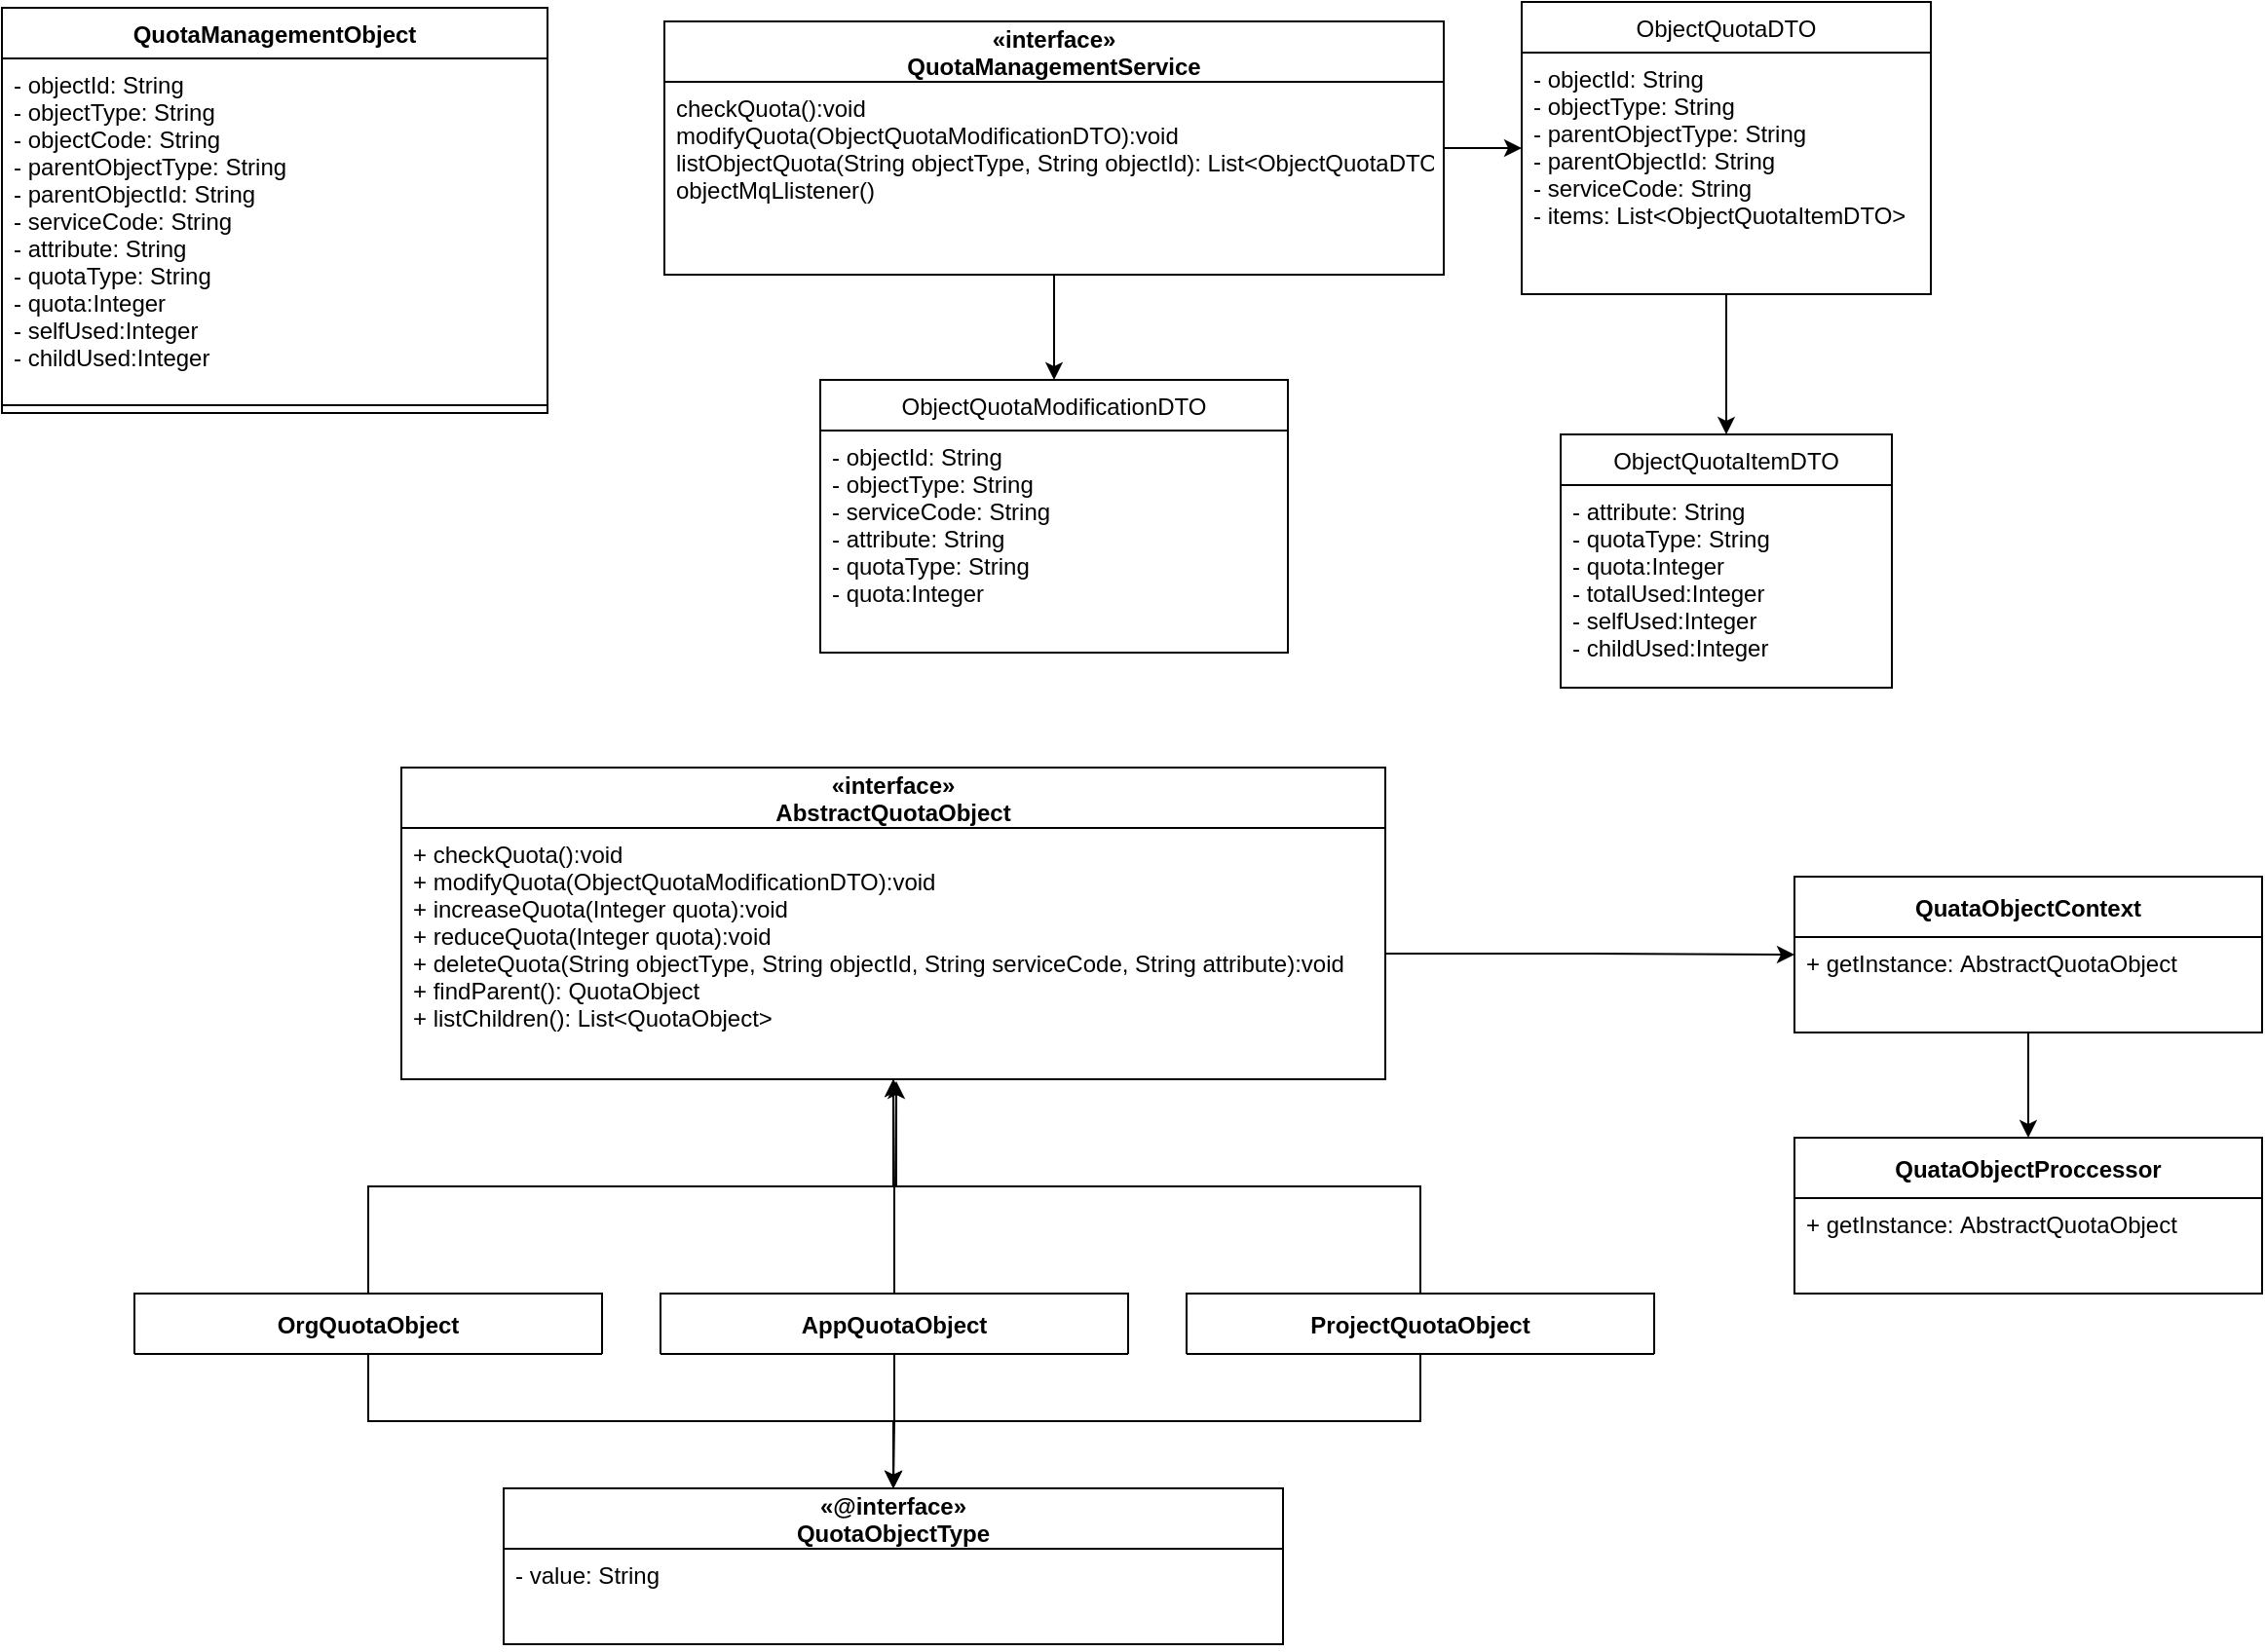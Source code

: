 <mxfile pages="1" version="11.2.1" type="github"><diagram id="3P1O3ne2O98xv5LiPyN-" name="Page-1"><mxGraphModel dx="1878" dy="826" grid="1" gridSize="10" guides="1" tooltips="1" connect="1" arrows="1" fold="1" page="1" pageScale="1" pageWidth="1600" pageHeight="900" math="0" shadow="0"><root><mxCell id="0"/><mxCell id="1" parent="0"/><mxCell id="86Bo_t3h4xTBP9HUuhem-1" value="QuotaManagementObject" style="swimlane;fontStyle=1;align=center;verticalAlign=top;childLayout=stackLayout;horizontal=1;startSize=26;horizontalStack=0;resizeParent=1;resizeParentMax=0;resizeLast=0;collapsible=1;marginBottom=0;" parent="1" vertex="1"><mxGeometry x="40" y="40" width="280" height="208" as="geometry"><mxRectangle x="40" y="40" width="170" height="26" as="alternateBounds"/></mxGeometry></mxCell><mxCell id="86Bo_t3h4xTBP9HUuhem-2" value="- objectId: String&#xa;- objectType: String&#xa;- objectCode: String&#xa;- parentObjectType: String&#xa;- parentObjectId: String&#xa;- serviceCode: String&#xa;- attribute: String&#xa;- quotaType: String&#xa;- quota:Integer&#xa;- selfUsed:Integer&#xa;- childUsed:Integer" style="text;strokeColor=none;fillColor=none;align=left;verticalAlign=top;spacingLeft=4;spacingRight=4;overflow=hidden;rotatable=0;points=[[0,0.5],[1,0.5]];portConstraint=eastwest;" parent="86Bo_t3h4xTBP9HUuhem-1" vertex="1"><mxGeometry y="26" width="280" height="174" as="geometry"/></mxCell><mxCell id="86Bo_t3h4xTBP9HUuhem-3" value="" style="line;strokeWidth=1;fillColor=none;align=left;verticalAlign=middle;spacingTop=-1;spacingLeft=3;spacingRight=3;rotatable=0;labelPosition=right;points=[];portConstraint=eastwest;" parent="86Bo_t3h4xTBP9HUuhem-1" vertex="1"><mxGeometry y="200" width="280" height="8" as="geometry"/></mxCell><mxCell id="RqsBnoRn0SH_PdaCEwNi-6" style="edgeStyle=orthogonalEdgeStyle;rounded=0;orthogonalLoop=1;jettySize=auto;html=1;entryX=0.5;entryY=0;entryDx=0;entryDy=0;" edge="1" parent="1" source="86Bo_t3h4xTBP9HUuhem-12" target="RqsBnoRn0SH_PdaCEwNi-4"><mxGeometry relative="1" as="geometry"/></mxCell><mxCell id="RqsBnoRn0SH_PdaCEwNi-7" style="edgeStyle=orthogonalEdgeStyle;rounded=0;orthogonalLoop=1;jettySize=auto;html=1;entryX=0;entryY=0.5;entryDx=0;entryDy=0;" edge="1" parent="1" source="86Bo_t3h4xTBP9HUuhem-12" target="86Bo_t3h4xTBP9HUuhem-16"><mxGeometry relative="1" as="geometry"/></mxCell><mxCell id="86Bo_t3h4xTBP9HUuhem-12" value="«interface»&#xa;QuotaManagementService" style="swimlane;fontStyle=1;childLayout=stackLayout;horizontal=1;startSize=31;fillColor=none;horizontalStack=0;resizeParent=1;resizeParentMax=0;resizeLast=0;collapsible=1;marginBottom=0;" parent="1" vertex="1"><mxGeometry x="380" y="47" width="400" height="130" as="geometry"><mxRectangle x="380" y="47" width="240" height="31" as="alternateBounds"/></mxGeometry></mxCell><mxCell id="86Bo_t3h4xTBP9HUuhem-13" value="checkQuota():void&#xa;modifyQuota(ObjectQuotaModificationDTO):void&#xa;listObjectQuota(String objectType, String objectId): List&lt;ObjectQuotaDTO&gt;&#xa;objectMqLlistener()" style="text;strokeColor=none;fillColor=none;align=left;verticalAlign=top;spacingLeft=4;spacingRight=4;overflow=hidden;rotatable=0;points=[[0,0.5],[1,0.5]];portConstraint=eastwest;" parent="86Bo_t3h4xTBP9HUuhem-12" vertex="1"><mxGeometry y="31" width="400" height="99" as="geometry"/></mxCell><mxCell id="RqsBnoRn0SH_PdaCEwNi-1" style="edgeStyle=orthogonalEdgeStyle;rounded=0;orthogonalLoop=1;jettySize=auto;html=1;entryX=0.5;entryY=0;entryDx=0;entryDy=0;" edge="1" parent="1" source="86Bo_t3h4xTBP9HUuhem-16" target="CArfjm13ol36nXzymJvj-1"><mxGeometry relative="1" as="geometry"/></mxCell><mxCell id="86Bo_t3h4xTBP9HUuhem-16" value="ObjectQuotaDTO" style="swimlane;fontStyle=0;childLayout=stackLayout;horizontal=1;startSize=26;fillColor=none;horizontalStack=0;resizeParent=1;resizeParentMax=0;resizeLast=0;collapsible=1;marginBottom=0;" parent="1" vertex="1"><mxGeometry x="820" y="37" width="210" height="150" as="geometry"><mxRectangle x="700" y="49.5" width="130" height="26" as="alternateBounds"/></mxGeometry></mxCell><mxCell id="86Bo_t3h4xTBP9HUuhem-17" value="- objectId: String&#xa;- objectType: String&#xa;- parentObjectType: String&#xa;- parentObjectId: String&#xa;- serviceCode: String&#xa;- items: List&lt;ObjectQuotaItemDTO&gt;" style="text;strokeColor=none;fillColor=none;align=left;verticalAlign=top;spacingLeft=4;spacingRight=4;overflow=hidden;rotatable=0;points=[[0,0.5],[1,0.5]];portConstraint=eastwest;" parent="86Bo_t3h4xTBP9HUuhem-16" vertex="1"><mxGeometry y="26" width="210" height="124" as="geometry"/></mxCell><mxCell id="CArfjm13ol36nXzymJvj-1" value="ObjectQuotaItemDTO" style="swimlane;fontStyle=0;childLayout=stackLayout;horizontal=1;startSize=26;fillColor=none;horizontalStack=0;resizeParent=1;resizeParentMax=0;resizeLast=0;collapsible=1;marginBottom=0;" parent="1" vertex="1"><mxGeometry x="840" y="259" width="170" height="130" as="geometry"><mxRectangle x="690" y="244" width="150" height="26" as="alternateBounds"/></mxGeometry></mxCell><mxCell id="CArfjm13ol36nXzymJvj-2" value="- attribute: String&#xa;- quotaType: String&#xa;- quota:Integer&#xa;- totalUsed:Integer&#xa;- selfUsed:Integer&#xa;- childUsed:Integer" style="text;strokeColor=none;fillColor=none;align=left;verticalAlign=top;spacingLeft=4;spacingRight=4;overflow=hidden;rotatable=0;points=[[0,0.5],[1,0.5]];portConstraint=eastwest;" parent="CArfjm13ol36nXzymJvj-1" vertex="1"><mxGeometry y="26" width="170" height="104" as="geometry"/></mxCell><mxCell id="RqsBnoRn0SH_PdaCEwNi-4" value="ObjectQuotaModificationDTO" style="swimlane;fontStyle=0;childLayout=stackLayout;horizontal=1;startSize=26;fillColor=none;horizontalStack=0;resizeParent=1;resizeParentMax=0;resizeLast=0;collapsible=1;marginBottom=0;" vertex="1" parent="1"><mxGeometry x="460" y="231" width="240" height="140" as="geometry"><mxRectangle x="405" y="231" width="190" height="26" as="alternateBounds"/></mxGeometry></mxCell><mxCell id="RqsBnoRn0SH_PdaCEwNi-5" value="- objectId: String&#xa;- objectType: String&#xa;- serviceCode: String&#xa;- attribute: String&#xa;- quotaType: String&#xa;- quota:Integer" style="text;strokeColor=none;fillColor=none;align=left;verticalAlign=top;spacingLeft=4;spacingRight=4;overflow=hidden;rotatable=0;points=[[0,0.5],[1,0.5]];portConstraint=eastwest;" vertex="1" parent="RqsBnoRn0SH_PdaCEwNi-4"><mxGeometry y="26" width="240" height="114" as="geometry"/></mxCell><mxCell id="RqsBnoRn0SH_PdaCEwNi-10" value="«interface»&#xa;AbstractQuotaObject" style="swimlane;fontStyle=1;childLayout=stackLayout;horizontal=1;startSize=31;fillColor=none;horizontalStack=0;resizeParent=1;resizeParentMax=0;resizeLast=0;collapsible=1;marginBottom=0;" vertex="1" parent="1"><mxGeometry x="245" y="430" width="505" height="160" as="geometry"><mxRectangle x="290" y="471" width="240" height="31" as="alternateBounds"/></mxGeometry></mxCell><mxCell id="RqsBnoRn0SH_PdaCEwNi-11" value="+ checkQuota():void&#xa;+ modifyQuota(ObjectQuotaModificationDTO):void&#xa;+ increaseQuota(Integer quota):void&#xa;+ reduceQuota(Integer quota):void&#xa;+ deleteQuota(String objectType, String objectId, String serviceCode, String attribute):void&#xa;+ findParent(): QuotaObject&#xa;+ listChildren(): List&lt;QuotaObject&gt;&#xa;" style="text;strokeColor=none;fillColor=none;align=left;verticalAlign=top;spacingLeft=4;spacingRight=4;overflow=hidden;rotatable=0;points=[[0,0.5],[1,0.5]];portConstraint=eastwest;" vertex="1" parent="RqsBnoRn0SH_PdaCEwNi-10"><mxGeometry y="31" width="505" height="129" as="geometry"/></mxCell><mxCell id="RqsBnoRn0SH_PdaCEwNi-26" style="edgeStyle=orthogonalEdgeStyle;rounded=0;orthogonalLoop=1;jettySize=auto;html=1;entryX=0.503;entryY=1.008;entryDx=0;entryDy=0;entryPerimeter=0;" edge="1" parent="1" source="RqsBnoRn0SH_PdaCEwNi-16" target="RqsBnoRn0SH_PdaCEwNi-11"><mxGeometry relative="1" as="geometry"/></mxCell><mxCell id="RqsBnoRn0SH_PdaCEwNi-43" style="edgeStyle=orthogonalEdgeStyle;rounded=0;orthogonalLoop=1;jettySize=auto;html=1;entryX=0.5;entryY=0;entryDx=0;entryDy=0;" edge="1" parent="1" source="RqsBnoRn0SH_PdaCEwNi-16" target="RqsBnoRn0SH_PdaCEwNi-29"><mxGeometry relative="1" as="geometry"/></mxCell><mxCell id="RqsBnoRn0SH_PdaCEwNi-16" value="ProjectQuotaObject" style="swimlane;fontStyle=1;childLayout=stackLayout;horizontal=1;startSize=31;fillColor=none;horizontalStack=0;resizeParent=1;resizeParentMax=0;resizeLast=0;collapsible=1;marginBottom=0;" vertex="1" collapsed="1" parent="1"><mxGeometry x="648" y="700" width="240" height="31" as="geometry"><mxRectangle x="440" y="510" width="400" height="160" as="alternateBounds"/></mxGeometry></mxCell><mxCell id="RqsBnoRn0SH_PdaCEwNi-17" value="+ checkQuota():void&#xa;+ modifyQuota(ObjectQuotaModificationDTO):void&#xa;+ increaseQuota(Integer quota):void&#xa;+ reduceQuota(Integer quota):void&#xa;+ deleteQuota(String objectType, String objectId, String serviceCode, String attribute):void&#xa;+ findParent(): QuotaObject&#xa;+ listChildren(): List&lt;QuotaObject&gt;&#xa;" style="text;strokeColor=none;fillColor=none;align=left;verticalAlign=top;spacingLeft=4;spacingRight=4;overflow=hidden;rotatable=0;points=[[0,0.5],[1,0.5]];portConstraint=eastwest;" vertex="1" parent="RqsBnoRn0SH_PdaCEwNi-16"><mxGeometry y="31" width="240" height="129" as="geometry"/></mxCell><mxCell id="RqsBnoRn0SH_PdaCEwNi-28" style="edgeStyle=orthogonalEdgeStyle;rounded=0;orthogonalLoop=1;jettySize=auto;html=1;entryX=0.5;entryY=1;entryDx=0;entryDy=0;" edge="1" parent="1" source="RqsBnoRn0SH_PdaCEwNi-18" target="RqsBnoRn0SH_PdaCEwNi-10"><mxGeometry relative="1" as="geometry"/></mxCell><mxCell id="RqsBnoRn0SH_PdaCEwNi-44" style="edgeStyle=orthogonalEdgeStyle;rounded=0;orthogonalLoop=1;jettySize=auto;html=1;entryX=0.5;entryY=0;entryDx=0;entryDy=0;" edge="1" parent="1" source="RqsBnoRn0SH_PdaCEwNi-18" target="RqsBnoRn0SH_PdaCEwNi-29"><mxGeometry relative="1" as="geometry"/></mxCell><mxCell id="RqsBnoRn0SH_PdaCEwNi-18" value="OrgQuotaObject" style="swimlane;fontStyle=1;childLayout=stackLayout;horizontal=1;startSize=31;fillColor=none;horizontalStack=0;resizeParent=1;resizeParentMax=0;resizeLast=0;collapsible=1;marginBottom=0;" vertex="1" collapsed="1" parent="1"><mxGeometry x="108" y="700" width="240" height="31" as="geometry"><mxRectangle x="40" y="520" width="400" height="160" as="alternateBounds"/></mxGeometry></mxCell><mxCell id="RqsBnoRn0SH_PdaCEwNi-19" value="+ checkQuota():void&#xa;+ modifyQuota(ObjectQuotaModificationDTO):void&#xa;+ increaseQuota(Integer quota):void&#xa;+ reduceQuota(Integer quota):void&#xa;+ deleteQuota(String objectType, String objectId, String serviceCode, String attribute):void&#xa;+ findParent(): QuotaObject&#xa;+ listChildren(): List&lt;QuotaObject&gt;&#xa;" style="text;strokeColor=none;fillColor=none;align=left;verticalAlign=top;spacingLeft=4;spacingRight=4;overflow=hidden;rotatable=0;points=[[0,0.5],[1,0.5]];portConstraint=eastwest;" vertex="1" parent="RqsBnoRn0SH_PdaCEwNi-18"><mxGeometry y="31" width="240" height="129" as="geometry"/></mxCell><mxCell id="RqsBnoRn0SH_PdaCEwNi-25" style="edgeStyle=orthogonalEdgeStyle;rounded=0;orthogonalLoop=1;jettySize=auto;html=1;entryX=0.5;entryY=1;entryDx=0;entryDy=0;" edge="1" parent="1" source="RqsBnoRn0SH_PdaCEwNi-20" target="RqsBnoRn0SH_PdaCEwNi-10"><mxGeometry relative="1" as="geometry"/></mxCell><mxCell id="RqsBnoRn0SH_PdaCEwNi-41" style="edgeStyle=orthogonalEdgeStyle;rounded=0;orthogonalLoop=1;jettySize=auto;html=1;" edge="1" parent="1" source="RqsBnoRn0SH_PdaCEwNi-20" target="RqsBnoRn0SH_PdaCEwNi-29"><mxGeometry relative="1" as="geometry"/></mxCell><mxCell id="RqsBnoRn0SH_PdaCEwNi-20" value="AppQuotaObject" style="swimlane;fontStyle=1;childLayout=stackLayout;horizontal=1;startSize=31;fillColor=none;horizontalStack=0;resizeParent=1;resizeParentMax=0;resizeLast=0;collapsible=1;marginBottom=0;" vertex="1" collapsed="1" parent="1"><mxGeometry x="378" y="700" width="240" height="31" as="geometry"><mxRectangle x="400" y="720" width="400" height="160" as="alternateBounds"/></mxGeometry></mxCell><mxCell id="RqsBnoRn0SH_PdaCEwNi-21" value="+ checkQuota():void&#xa;+ modifyQuota(ObjectQuotaModificationDTO):void&#xa;+ increaseQuota(Integer quota):void&#xa;+ reduceQuota(Integer quota):void&#xa;+ deleteQuota(String objectType, String objectId, String serviceCode, String attribute):void&#xa;+ findParent(): QuotaObject&#xa;+ listChildren(): List&lt;QuotaObject&gt;&#xa;" style="text;strokeColor=none;fillColor=none;align=left;verticalAlign=top;spacingLeft=4;spacingRight=4;overflow=hidden;rotatable=0;points=[[0,0.5],[1,0.5]];portConstraint=eastwest;" vertex="1" parent="RqsBnoRn0SH_PdaCEwNi-20"><mxGeometry y="31" width="240" height="129" as="geometry"/></mxCell><mxCell id="RqsBnoRn0SH_PdaCEwNi-29" value="«@interface»&#xa;QuotaObjectType" style="swimlane;fontStyle=1;childLayout=stackLayout;horizontal=1;startSize=31;fillColor=none;horizontalStack=0;resizeParent=1;resizeParentMax=0;resizeLast=0;collapsible=1;marginBottom=0;" vertex="1" parent="1"><mxGeometry x="297.5" y="800" width="400" height="80" as="geometry"><mxRectangle x="380" y="47" width="240" height="31" as="alternateBounds"/></mxGeometry></mxCell><mxCell id="RqsBnoRn0SH_PdaCEwNi-30" value="- value: String" style="text;strokeColor=none;fillColor=none;align=left;verticalAlign=top;spacingLeft=4;spacingRight=4;overflow=hidden;rotatable=0;points=[[0,0.5],[1,0.5]];portConstraint=eastwest;" vertex="1" parent="RqsBnoRn0SH_PdaCEwNi-29"><mxGeometry y="31" width="400" height="49" as="geometry"/></mxCell><mxCell id="RqsBnoRn0SH_PdaCEwNi-40" style="edgeStyle=orthogonalEdgeStyle;rounded=0;orthogonalLoop=1;jettySize=auto;html=1;" edge="1" parent="1" source="RqsBnoRn0SH_PdaCEwNi-33" target="RqsBnoRn0SH_PdaCEwNi-38"><mxGeometry relative="1" as="geometry"/></mxCell><mxCell id="RqsBnoRn0SH_PdaCEwNi-33" value="QuataObjectContext" style="swimlane;fontStyle=1;childLayout=stackLayout;horizontal=1;startSize=31;fillColor=none;horizontalStack=0;resizeParent=1;resizeParentMax=0;resizeLast=0;collapsible=1;marginBottom=0;" vertex="1" parent="1"><mxGeometry x="960" y="486" width="240" height="80" as="geometry"><mxRectangle x="380" y="47" width="240" height="31" as="alternateBounds"/></mxGeometry></mxCell><mxCell id="RqsBnoRn0SH_PdaCEwNi-34" value="+ getInstance: AbstractQuotaObject" style="text;strokeColor=none;fillColor=none;align=left;verticalAlign=top;spacingLeft=4;spacingRight=4;overflow=hidden;rotatable=0;points=[[0,0.5],[1,0.5]];portConstraint=eastwest;" vertex="1" parent="RqsBnoRn0SH_PdaCEwNi-33"><mxGeometry y="31" width="240" height="49" as="geometry"/></mxCell><mxCell id="RqsBnoRn0SH_PdaCEwNi-37" style="edgeStyle=orthogonalEdgeStyle;rounded=0;orthogonalLoop=1;jettySize=auto;html=1;entryX=0;entryY=0.5;entryDx=0;entryDy=0;" edge="1" parent="1" source="RqsBnoRn0SH_PdaCEwNi-11" target="RqsBnoRn0SH_PdaCEwNi-33"><mxGeometry relative="1" as="geometry"/></mxCell><mxCell id="RqsBnoRn0SH_PdaCEwNi-38" value="QuataObjectProccessor" style="swimlane;fontStyle=1;childLayout=stackLayout;horizontal=1;startSize=31;fillColor=none;horizontalStack=0;resizeParent=1;resizeParentMax=0;resizeLast=0;collapsible=1;marginBottom=0;" vertex="1" parent="1"><mxGeometry x="960" y="620" width="240" height="80" as="geometry"><mxRectangle x="380" y="47" width="240" height="31" as="alternateBounds"/></mxGeometry></mxCell><mxCell id="RqsBnoRn0SH_PdaCEwNi-39" value="+ getInstance: AbstractQuotaObject" style="text;strokeColor=none;fillColor=none;align=left;verticalAlign=top;spacingLeft=4;spacingRight=4;overflow=hidden;rotatable=0;points=[[0,0.5],[1,0.5]];portConstraint=eastwest;" vertex="1" parent="RqsBnoRn0SH_PdaCEwNi-38"><mxGeometry y="31" width="240" height="49" as="geometry"/></mxCell></root></mxGraphModel></diagram></mxfile>